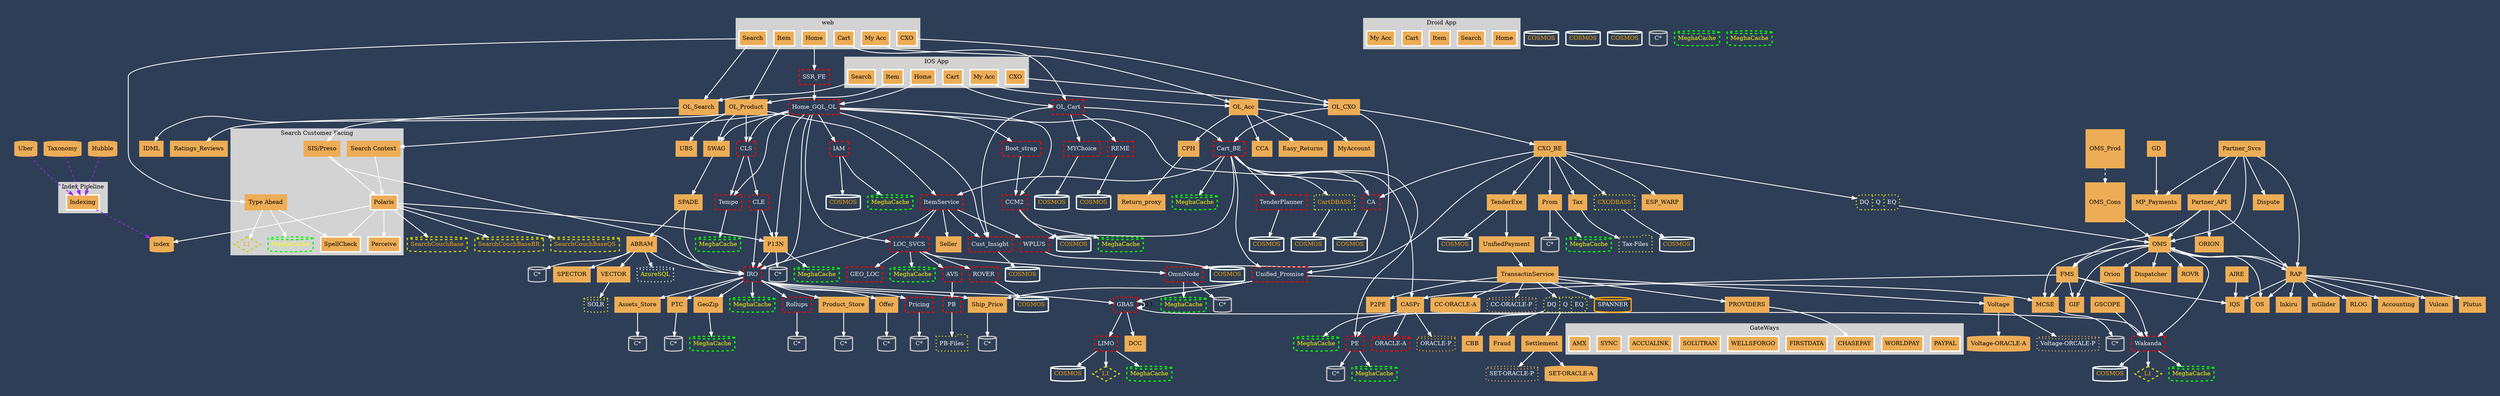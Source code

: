 strict digraph prof {
	ratio = fill;

bgcolor="#2e3e56"
	pad="0.5" /* add padding round the edge of the graph */

	node [shape="box", width="0.6", style="filled", fillcolor="#edad56", color="#edad56", penwidth="3"]
	edge [color="#FCFCFC", penwidth="2", fontname="helvetica Neue Ultra Light"]
  
  /*
   List of all nodes
   Explicitly Add the node if you want to add documentation
   https://graphviz.org/doc/info/shapes.html
  */

  IRO [id="iro" wm_title="testing custom attr" wm_description="description" wm_feature="marketplace,ads"]
  OMS_Prod [shape="Msquare"]
  OMS_Cons [shape="Msquare"]
  CPH []
/*
  Grouping of nodes
*/
  subgraph cluster_web {
    style=filled;
    color=lightgrey;
    node [style=filled,color=white];
    web_Home [label="Home"]
    web_Search [label="Search"]
    web_Item [label="Item"]
    web_Cart [label="Cart"]
    web_Acc [label="My Acc"]
    web_CXO [label="CXO"]
    label = "web";
  }

  subgraph cluster_ios {
    style=filled;
    color=lightgrey;
    node [style=filled,color=white];
    ios_Home [label="Home"]
    ios_Search [label="Search"]
    ios_Item [label="Item"]
    ios_Cart [label="Cart"]
    ios_Acc [label="My Acc"]
    ios_CXO [label="CXO"]
    label = "IOS App";
  }
  subgraph cluster_android {
    style=filled;
    color=lightgrey;
    node [style=filled,color=white];
    and_Home [label="Home"]
    and_Search [label="Search"]
    and_Item [label="Item"]
    and_Cart [label="Cart"]
    and_Acc [label="My Acc"]
    label = "Droid App";
  }
  subgraph cluster_providers {
    style=filled;
    color=lightgrey;
    node [style=filled,color=white];
    PayPal [label="PAYPAL"]
    WorldPay [label="WORLDPAY"]
    ChasePay [label="CHASEPAY"]
    FirstData [label="FIRSTDATA"]
    WellsForgo [label="WELLSFORGO"]
    Solutran [label="SOLUTRAN"]
    AccuaLink[label="ACCUALINK"]
    Synchrony[label="SYNC"]
    AMX [label="AMX"]
    label = "GateWays";
  }
  ios_Home -> Home_GQL_OL;
  ios_Search -> OL_Search;
  ios_Item -> OL_Product;
  ios_Cart -> {OL_Cart[style="dashed" color="red" fontcolor=whitesmoke];};
  ios_Acc -> OL_Acc;
  ios_CXO -> OL_CXO;

  web_Home -> {
    SSR_FE[style="dashed" color="red" fontcolor=whitesmoke];
  }
  web_Search -> {OL_Search ;s_typeahead;}
  web_Item -> OL_Product;
  web_Cart -> {OL_Cart[style="dashed" color="red" fontcolor=whitesmoke];}
  web_Acc -> OL_Acc;
  web_CXO -> OL_CXO;

  SSR_FE->{Home_GQL_OL[style="dashed" color="red" fontcolor=whitesmoke];}

/*
  and_Home -> Home_GQL;
  and_Search -> {Home_GQL; OL_Search;}
  and_Item -> {Home_GQL; OL_Product;}
  and_Cart -> OL_Cart;
  and_Acc -> OL_Acc;
*/
  OL_Product -> {ItemService[style="dashed" color="red" fontcolor=whitesmoke ]; IDML; Ratings_Reviews; CLS; SWAG; UBS;}
  SWAG->{SPADE;}
  SPADE->{ABRAM;IRO}
  ABRAM ->{VECTOR;ABRAMSQLDb;ABRAMDb;IRO;SPECTOR;}
  VECTOR->{ADSSolr;}
  OL_Search -> {s_preso;}
  Home_GQL_OL -> {IAM [style="dashed" color="red" fontcolor=whitesmoke ]; Boot_strap[style="dashed" color="red" fontcolor=whitesmoke]; CCM2[style="dashed" color="red"fontcolor=whitesmoke]; CA[style="dashed" color="red"fontcolor=whitesmoke];Cust_Insight[style="dashed" color="red"fontcolor=whitesmoke] ; CLS[style="dashed" color="red"fontcolor=whitesmoke]; LOC_SVCS[style="dashed" color="red"fontcolor=whitesmoke]; IRO; Tempo; P13N; SWAG; s_ctx_svc;}
  Boot_strap ->{CCM2;}
  CCM2 ->{CCM2Db;CCM2Cache;}
  Cust_Insight->{CIdb;}
  P13N ->{P13Ndb;IRO;P13NCache}
  CLS ->{Tempo[style="dashed" color="red" fontcolor=whitesmoke ]; CLE[style="dashed" color="red" fontcolor=whitesmoke URL="https://en.wikipedia.org/wiki/Vincent_van_Gogh"];}
  CLE->{IRO[style="dashed" color="red"fontcolor=whitesmoke];P13N;}
  Tempo ->{TempoCache;}
  OL_Acc -> {CPH;}
  CA ->{CAdb;}
  IAM ->{IAMCache; IAMdb;}
  LOC_SVCS -> {ROVER[style="dashed" color="red"fontcolor=whitesmoke];GEO_LOC[style="dashed" color="red"fontcolor=whitesmoke]; LOC_SVCSCache[style="dashed" color="red"fontcolor=whitesmoke]; AVS[style="dashed" color="red"fontcolor=whitesmoke];OmniNode[style="dashed" color="red"fontcolor=whitesmoke];}
  ROVER ->{ROVERDb;}
  OmniNode ->{OmniNodedb;OmniNodeCache;}
  AVS ->{PB[style="dashed" color="red" fontcolor=whitesmoke ];}
  Rollups [wm_feature="marketplace"]
  GBAS [wm_feature="marketplace"]
  // Ads [wm_feature="ads"]
  IRO -> {Product_Store; Offer; Rollups[style="dashed" color="red"fontcolor=whitesmoke] ; Pricing[style="dashed" color="red"fontcolor=whitesmoke]; Assets_Store ; PTC;GeoZip ; GBAS[style="dashed" color="red"fontcolor=whitesmoke] ; Ship_Price;}
  GBAS -> GBAS[label="0.1",weight="0.1" ];
  IRO ->{IROCache;}
  GeoZip->{GEOZipCache;}
  GBAS -> {LIMO [style="dashed" color="red"fontcolor=whitesmoke]; DCC ; Wakanda[style="dashed" color="red"fontcolor=whitesmoke] ;}
  Wakanda ->{WakandaCache; Wakandadb;WakandaL1Cache}
  LIMO ->{LIMOCache; LIMOdb; LIMOL1Cache;}
  REME ->{REMEDb[style="dashed" color="red"fontcolor=whitesmoke];}
  Offer ->{Offerdb;}
  Product_Store ->{Productdb;}
  Pricing ->{Pricingdb;}
  MCSE ->{MCSEdb;}
  Assets_Store ->{Assetdb;}
  Rollups->{RollUpdb;}
  PTC->{PTCdb;}
  Ship_Price->{SPDb}
  PB ->{PBfs;}
  OL_CXO ->{CXO_BE;OmniNode;Cart_BE;}
  CXO_BE ->{Unified_Promise;TenderExe;Prom;Tax;CA;OMS_QUEUENode;ESP_WARP;CXODataAccessLayer;}
  OMS_QUEUENode->{OMS;}
  Tax ->{Taxfs;}
  CXODataAccessLayer ->{CXODb;}
  TenderExe ->{TenderExeDb;UnifiedPayment}
  UnifiedPayment -> {TransactinService;}
  TransactinService->{UPPDb,PROVIDERS;Voltage, P2PE, CCDBA,CCDBP,UPP_QUEUE;}

  PROVIDERS ->{ChasePay[ltail="CHASEPAY" lhead="cluster_providers"];}
  
  UPP_QUEUE->{PE,Fraud,Settlement,CBB;}
  Settlement->{SETDBA,SETDBP;}
  Voltage ->{VoltageDBA,VoltageDBP;}
  Prom ->{PromoDb;PromoCache;}
  OL_Cart -> {Cart_BE[style="dashed" color="red"fontcolor=whitesmoke];REME[style="dashed" color="red"fontcolor=whitesmoke];Cust_Insight[style="dashed" color="red"fontcolor=whitesmoke]; MYChoice[style="dashed" color="red"fontcolor=whitesmoke];}
  Cart_BE -> {CartCache; WPLUS[style="dashed" color="red"fontcolor=whitesmoke] ; PE[style="dashed" color="red"fontcolor=whitesmoke]  ;Unified_Promise[style="dashed" color="red"fontcolor=whitesmoke]; CASPr; TenderPlanner[style="dashed" color="red"fontcolor=whitesmoke]; ItemService[style="dashed" color="red"fontcolor=whitesmoke]; CartDataAccessLayer; CA[style="dashed" color="red"fontcolor=whitesmoke]; }
  WPLUS ->{WPlusDb;}
  CASPr ->{CASPrDbA[style="dashed" color="red"fontcolor=whitesmoke]; CASPrDbP[style="dashed" color="orange"fontcolor=whitesmoke]; CASPrCache;}
  CartDataAccessLayer->{Cartdb[style="dashed" color="red"fontcolor=whitesmoke];}
  ItemService ->{IRO[style="dashed" color="red"fontcolor=whitesmoke];WPLUS;Cust_Insight;Seller;LOC_SVCS}
  OMS_Prod -> OMS_Cons[style="dashed"];
  OMS_Cons -> OMS;
  MYChoice -> {MYChoiceDb}
  TenderPlanner -> {TPDB[style="dashed" color="red"fontcolor=whitesmoke];}
  //TenderExecutor -> {TEDB[style="dashed" color="red"fontcolor=whitesmoke];}
  PE ->{PECache; PEDb[style="dashed" color="red"fontcolor=whitesmoke];}

  Unified_Promise -> {MCSE ; GBAS ; Ship_Price ;}

  FMS -> {CASPr ; GIF ; Wakanda ; IQS ; MCSE ;}

  OMS -> {FMS ;Wakanda ;OS ; Orion ; Dispatcher ; ROVR ; GIF ; MCSE ; RAP;}

  RAP -> {OS ; OMS ; Plutus ; Inkiru ; IQS ; mGlider ; RLOG ; Accounting ; Vulcan ;}

  //OS -> RAP ;
  //MyAccount -> RAP ;
  //CCA -> RAP ;
  //ODS -> RAP ;
  //GD -> RAP ;
  //Easy_Returns -> RAP ;

  //CCA -> {RAP ; OMS ;  GSCOPE ;  Chatbot ;  Help_Center ;}

  //Gatekeeper -> IQS ;
  //Rollups -> IQS ;
  AIRE -> IQS ; //No change

  OL_Acc -> {Easy_Returns ; MyAccount ; CCA ;}

  GSCOPE -> Wakanda ;

  CPH -> Return_proxy ;
  //Smart_Comms -> OMS ;

  //MP_Payments -> {OMS; RAP; OS}

  //Dispute -> MP_Payments
  GD -> MP_Payments

  Partner_Svcs  -> {OMS; MP_Payments; Dispute; Partner_API; RAP;}

  Partner_API -> {FMS; OMS; RAP; ORION;}

  //Dispute -> {OMS; RAP; MP_Payments; GD;}

  //
  OMS_QUEUENode [shape=Mrecord, style="dotted", color="yellow",fontcolor="white",label="<f0> DQ|<f1>Q|<f2>EQ"]
  UPP_QUEUE [shape=Mrecord, style="dotted", color="yellow",fontcolor="white",label="<f0> DQ|<f1>Q|<f2>EQ"]
  // 

  subgraph cluster_searchbe {
    style=filled;
    color=lightgrey;
    node [style=filled,color=white];
    s_typeahead [label="Type Ahead"]
    s_typeahead -> {s_spellcheck,SearchL1Cache,SearchSpellCheckCache}
    s_ctx_svc [label="Search Context"]
    s_preso [label="SIS/Preso"]
    s_perceive [label="Perceive"]
    s_polaris [label="Polaris"]
    s_spellcheck [label="SpellCheck"]
    label = "Search Customer Facing";
  }

  //s_typeahead -> {s_spellcheck,SearchL1Cache,SearchSpellCheckCache}
  s_ctx_svc -> {s_polaris}
  s_preso -> {s_polaris, IRO}
  s_polaris -> {s_spellcheck, s_index_db, s_perceive, P13N,SearchCouchBaseCache,SearchCouchBaseBRCache,SearchCouchBaseQSCache;}
  
  /* DB setup */ 

  s_index_db [label="index" shape="cylinder"]
  hubble [label="Hubble" shape="cylinder"]

  //File Systems

  PBfs [label="PB-Files", shape="folder",style="dotted", color="yellow2",fontcolor="white"]
  Taxfs [label="Tax-Files", shape="folder",style="dotted", color="yellow2",fontcolor="white"]  

  // Cosmos DBs 
  MyChoicedb [label="COSMOS",shape="cylinder",style="solid", color="mintcream",fontcolor="orange"]
  CAdb [label="COSMOS",shape="cylinder",style="solid", color="mintcream",fontcolor="orange"]
  Wakandadb [label="COSMOS",shape="cylinder",style="solid", color="mintcream",fontcolor="orange"]
  LIMOdb [label="COSMOS",shape="cylinder",style="solid", color="mintcream",fontcolor="orange"]
  IAMdb [label="COSMOS",shape="cylinder",style="solid", color="mintcream",fontcolor="orange"]
  Cartdb [label="COSMOS",shape="cylinder",style="solid", color="mintcream",fontcolor="orange"]
  Checkoutdb [label="COSMOS",shape="cylinder",style="solid", color="mintcream",fontcolor="orange"]
  CIdb [label="COSMOS",shape="cylinder",style="solid", color="mintcream",fontcolor="orange"]
  WPlusDb [label="COSMOS",shape="cylinder",style="solid", color="mintcream",fontcolor="orange"]
  CCM2Db [label="COSMOS",shape="cylinder",style="solid", color="mintcream",fontcolor="orange"]
  TPDB [label="COSMOS",shape="cylinder",style="solid", color="mintcream",fontcolor="orange"]
  TEDB [label="COSMOS",shape="cylinder",style="solid", color="mintcream",fontcolor="orange"]
  REMEDb [label="COSMOS",shape="cylinder",style="solid", color="mintcream",fontcolor="orange"]
  MYChoiceDb[label="COSMOS",shape="cylinder",style="solid", color="mintcream",fontcolor="orange"]
  ROVERDb[label="COSMOS",shape="cylinder",style="solid", color="mintcream",fontcolor="orange"]
  CXODb[label="COSMOS",shape="cylinder",style="solid", color="mintcream",fontcolor="orange"]
  TenderExeDb[label="COSMOS",shape="cylinder",style="solid", color="mintcream",fontcolor="orange"]

  // Google Spanner RDBMS 

  UPPDb[label="SPANNER",shape="cylinder",style="solid", color="orange",fontcolor="white"]

  // Oracle DB

  CASPrDbA [label="ORACLE-A" ,shape="cylinder"]
  CASPrDbP [label="ORACLE-P" ,shape="cylinder",style="dotted"]
  CCDBA [label="CC-ORACLE-A" ,shape="cylinder"]
  CCDBP [label="CC-ORACLE-P" shape="cylinder",style="dotted",fontcolor="white"]
  SETDBA [label="SET-ORACLE-A" ,shape="cylinder"]
  SETDBP [label="SET-ORACLE-P" shape="cylinder",style="dotted",fontcolor="white"]
  VoltageDBA [label="Voltage-ORACLE-A" ,shape="cylinder"]
  VoltageDBP [label="Voltage-ORCALE-P" shape="cylinder",style="dotted",fontcolor="white"]

  // Azure SQL 

  ABRAMSQLDb [shape="cylinder" style="dotted" color="whitesmoke"fontcolor="yellow" label="AzureSQL"]  

  // Cassandra C* DBs

  RollUpdb [label="C*",shape="cylinder",style="solid", color="gray",fontcolor="white"]
  Offerdb [label="C*",shape="cylinder",style="solid", color="gray",fontcolor="white"]
  Sellerpdb [label="C*",shape="cylinder",style="solid", color="gray",fontcolor="white"]
  MCSEdb [label="C*",shape="cylinder",style="solid", color="gray",fontcolor="white"]
  Pricingdb [label="C*",shape="cylinder",style="solid", color="gray",fontcolor="white"]
  Productdb [label="C*",shape="cylinder",style="solid", color="gray",fontcolor="white"]
  MCSEdb [label="C*",shape="cylinder",style="solid", color="gray",fontcolor="white"]
  Assetdb [label="C*",shape="cylinder",style="solid", color="gray",fontcolor="white"]
  OmniNodedb [label="C*",shape="cylinder",style="solid", color="gray",fontcolor="white"]
  PTCdb [label="C*",shape="cylinder",style="solid", color="gray",fontcolor="white"]
  P13Ndb [label="C*",shape="cylinder",style="solid", color="gray",fontcolor="white"]
  SPDb [label="C*",shape="cylinder",style="solid", color="gray",fontcolor="white"]
  PEDb [label="C*",shape="cylinder",style="solid", color="gray",fontcolor="white"]
  ABRAMDb [label="C*",shape="cylinder",style="solid", color="gray",fontcolor="white"]
  PromoDb [label="C*",shape="cylinder",style="solid", color="gray",fontcolor="white"]


  // Cache 
  

  IROCache [style="dashed",label="MeghaCache" shape="cylinder", color="green",fontcolor="yellow"]
  WakandaCache [style="dashed",label="MeghaCache" shape="cylinder", color="green",fontcolor="yellow"]
  LIMOCache [style="dashed",label="MeghaCache" shape="cylinder", color="green",fontcolor="yellow"]
  IAMCache [style="dashed",label="MeghaCache" shape="cylinder", color="green",fontcolor="yellow"]
  LOC_SVCSCache [style="dashed",label="MeghaCache" shape="cylinder", color="green",fontcolor="yellow"]
  OmniNodeCache [style="dashed",label="MeghaCache" shape="cylinder", color="green",fontcolor="yellow"]
  GEOZIPCache [style="dashed",label="MeghaCache" shape="cylinder", color="green",fontcolor="yellow"]
  TempoCache [style="dashed",label="MeghaCache" shape="cylinder", color="green",fontcolor="yellow"]
  WPlusCache [style="dashed",label="MeghaCache" shape="cylinder", color="green",fontcolor="yellow"]
  GEOZipCache [style="dashed",label="MeghaCache" shape="cylinder", color="green",fontcolor="yellow"]
  CCM2Cache [style="dashed",label="MeghaCache" shape="cylinder", color="green",fontcolor="yellow"]
  CartCache [style="dashed",label="MeghaCache" shape="cylinder", color="green",fontcolor="yellow"]
  PECache [style="dashed",label="MeghaCache" shape="cylinder", color="green",fontcolor="yellow"]
  CASPrCache [style="dashed",label="MeghaCache" shape="cylinder", color="green",fontcolor="yellow"]
  P13NCache [style="dashed",label="MeghaCache" shape="cylinder", color="green",fontcolor="yellow"]
  SearchSpellCheckCache [style="dashed",label="MeghaCache" shape="cylinder", color="green",fontcolor="yellow"]
  PromoCache [style="dashed",label="MeghaCache" shape="cylinder", color="green",fontcolor="yellow"]

  //

  // OMQueue[shape="Mrecord", label="{ enq | q | dq }",color"white"]

  // L1 JVM Cache

   SearchL1Cache [label="L1" color="yellow3", style="dashed", shape="diamond",weight="0.1" ,fontcolor="orange"]
   WakandaL1Cache [label="L1" color="yellow3", style="dashed", shape="diamond",weight="0.1" ,fontcolor="orange"]
   LIMOL1Cache [label="L1" color="yellow3", style="dashed", shape="diamond",weight="0.1" ,fontcolor="orange"]


  // Couchbase Cache: 

   SearchCouchBaseCache [label="SearchCouchBase" color="yellow3", style="dashed", shape="cylinder",weight="0.1" ,fontcolor="orange"]
   SearchCouchBaseQSCache [label="SearchCouchBaseQS" color="yellow3", style="dashed", shape="cylinder",weight="0.1" ,fontcolor="orange"]
   SearchCouchBaseBRCache [label="SearchCouchBaseBR" color="yellow3", style="dashed", shape="cylinder",weight="0.1" ,fontcolor="orange"]
  //Access layer

   CXODataAccessLayer [label="CXODBASS" color="yellow", style="dotted", shape="record",weight="0.1" ,fontcolor="orange"]
   CartDataAccessLayer [label="CartDBASS" color="yellow", style="dotted", shape="record",weight="0.1" ,fontcolor="orange"]
   

  // SOLR 
  ADSSolr [label="SOLR" shape="cylinder" style="dotted" color="yellow"fontcolor=white]

  uber [label="Uber" shape="cylinder"]
  ironbank [label="Taxonomy" shape="cylinder"]

  subgraph cluster_searchoff {
    style=filled;
    color=lightgrey;
    node [style=filled,color=white];
    s_batch [label="Indexing"]
    label = "Index Pipeline";
  }

  {hubble, uber, ironbank} -> s_batch [style="dashed" color="purple"]
  s_batch -> s_index_db [style="dashed" color="purple"]
// For Queueing 

  
}

